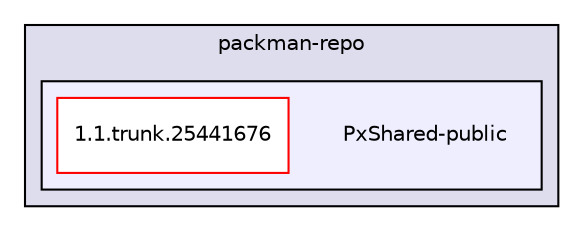 digraph "PxShared-public" {
  compound=true
  node [ fontsize="10", fontname="Helvetica"];
  edge [ labelfontsize="10", labelfontname="Helvetica"];
  subgraph clusterdir_0bc3c1d51e6c63f2207574e46b83fb8f {
    graph [ bgcolor="#ddddee", pencolor="black", label="packman-repo" fontname="Helvetica", fontsize="10", URL="dir_0bc3c1d51e6c63f2207574e46b83fb8f.html"]
  subgraph clusterdir_00da2edea9258cb4cbcc8589efdac5c3 {
    graph [ bgcolor="#eeeeff", pencolor="black", label="" URL="dir_00da2edea9258cb4cbcc8589efdac5c3.html"];
    dir_00da2edea9258cb4cbcc8589efdac5c3 [shape=plaintext label="PxShared-public"];
    dir_d528271a50ee616443dc73ed460be3a1 [shape=box label="1.1.trunk.25441676" color="red" fillcolor="white" style="filled" URL="dir_d528271a50ee616443dc73ed460be3a1.html"];
  }
  }
}
